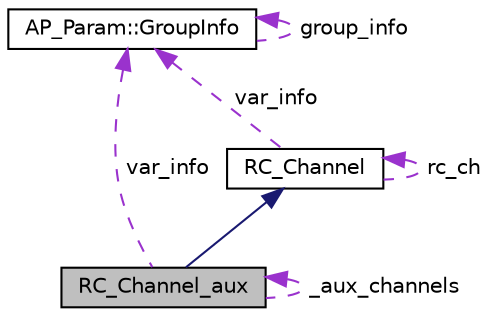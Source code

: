 digraph "RC_Channel_aux"
{
 // INTERACTIVE_SVG=YES
  edge [fontname="Helvetica",fontsize="10",labelfontname="Helvetica",labelfontsize="10"];
  node [fontname="Helvetica",fontsize="10",shape=record];
  Node1 [label="RC_Channel_aux",height=0.2,width=0.4,color="black", fillcolor="grey75", style="filled" fontcolor="black"];
  Node2 -> Node1 [dir="back",color="midnightblue",fontsize="10",style="solid",fontname="Helvetica"];
  Node2 [label="RC_Channel",height=0.2,width=0.4,color="black", fillcolor="white", style="filled",URL="$classRC__Channel.html",tooltip="Object managing one RC channel. "];
  Node3 -> Node2 [dir="back",color="darkorchid3",fontsize="10",style="dashed",label=" var_info" ,fontname="Helvetica"];
  Node3 [label="AP_Param::GroupInfo",height=0.2,width=0.4,color="black", fillcolor="white", style="filled",URL="$structAP__Param_1_1GroupInfo.html"];
  Node3 -> Node3 [dir="back",color="darkorchid3",fontsize="10",style="dashed",label=" group_info" ,fontname="Helvetica"];
  Node2 -> Node2 [dir="back",color="darkorchid3",fontsize="10",style="dashed",label=" rc_ch" ,fontname="Helvetica"];
  Node1 -> Node1 [dir="back",color="darkorchid3",fontsize="10",style="dashed",label=" _aux_channels" ,fontname="Helvetica"];
  Node3 -> Node1 [dir="back",color="darkorchid3",fontsize="10",style="dashed",label=" var_info" ,fontname="Helvetica"];
}
